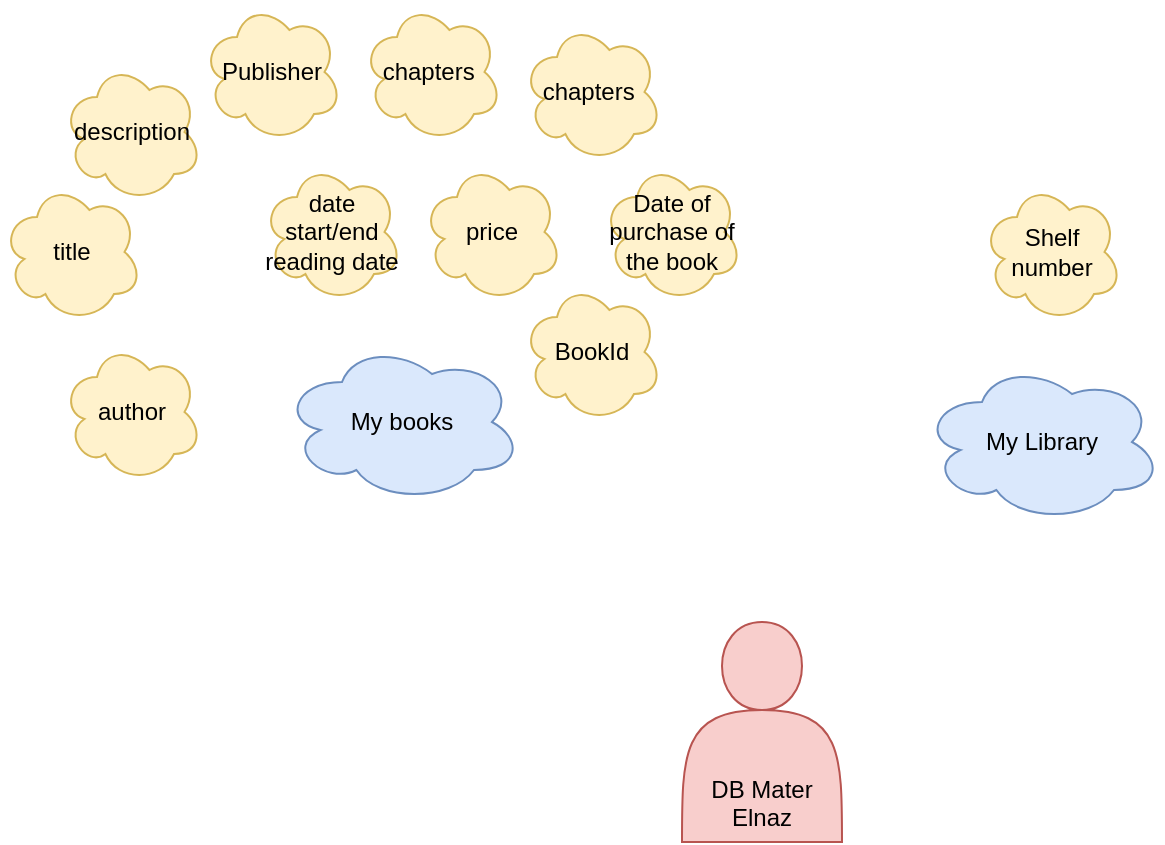 <mxfile>
    <diagram id="ZmRJ_ARcIgvyfihtIssW" name="Page-1">
        <mxGraphModel dx="774" dy="575" grid="1" gridSize="10" guides="1" tooltips="1" connect="1" arrows="1" fold="1" page="1" pageScale="1" pageWidth="850" pageHeight="1100" math="0" shadow="0">
            <root>
                <mxCell id="0"/>
                <mxCell id="1" parent="0"/>
                <mxCell id="2" value="&lt;br&gt;&lt;br&gt;&lt;br&gt;&lt;br&gt;&lt;br&gt;DB Mater&lt;br&gt;Elnaz" style="shape=actor;whiteSpace=wrap;html=1;fillColor=#f8cecc;strokeColor=#b85450;" parent="1" vertex="1">
                    <mxGeometry x="420" y="310" width="80" height="110" as="geometry"/>
                </mxCell>
                <mxCell id="3" value="My Library" style="ellipse;shape=cloud;whiteSpace=wrap;html=1;fillColor=#dae8fc;strokeColor=#6c8ebf;" parent="1" vertex="1">
                    <mxGeometry x="540" y="180" width="120" height="80" as="geometry"/>
                </mxCell>
                <mxCell id="4" value="My books" style="ellipse;shape=cloud;whiteSpace=wrap;html=1;fillColor=#dae8fc;strokeColor=#6c8ebf;" parent="1" vertex="1">
                    <mxGeometry x="220" y="170" width="120" height="80" as="geometry"/>
                </mxCell>
                <mxCell id="5" value="author" style="ellipse;shape=cloud;whiteSpace=wrap;html=1;fillColor=#fff2cc;strokeColor=#d6b656;" parent="1" vertex="1">
                    <mxGeometry x="110" y="170" width="70" height="70" as="geometry"/>
                </mxCell>
                <mxCell id="6" value="title" style="ellipse;shape=cloud;whiteSpace=wrap;html=1;fillColor=#fff2cc;strokeColor=#d6b656;" parent="1" vertex="1">
                    <mxGeometry x="80" y="90" width="70" height="70" as="geometry"/>
                </mxCell>
                <mxCell id="7" value="description" style="ellipse;shape=cloud;whiteSpace=wrap;html=1;fillColor=#fff2cc;strokeColor=#d6b656;" parent="1" vertex="1">
                    <mxGeometry x="110" y="30" width="70" height="70" as="geometry"/>
                </mxCell>
                <mxCell id="8" value="chapters&amp;nbsp;" style="ellipse;shape=cloud;whiteSpace=wrap;html=1;fillColor=#fff2cc;strokeColor=#d6b656;" parent="1" vertex="1">
                    <mxGeometry x="260" width="70" height="70" as="geometry"/>
                </mxCell>
                <mxCell id="9" value="chapters&amp;nbsp;" style="ellipse;shape=cloud;whiteSpace=wrap;html=1;fillColor=#fff2cc;strokeColor=#d6b656;" parent="1" vertex="1">
                    <mxGeometry x="340" y="10" width="70" height="70" as="geometry"/>
                </mxCell>
                <mxCell id="10" value="Date of purchase of the book" style="ellipse;shape=cloud;whiteSpace=wrap;html=1;fillColor=#fff2cc;strokeColor=#d6b656;" parent="1" vertex="1">
                    <mxGeometry x="380" y="80" width="70" height="70" as="geometry"/>
                </mxCell>
                <mxCell id="11" value="date&lt;br&gt;start/end reading date" style="ellipse;shape=cloud;whiteSpace=wrap;html=1;fillColor=#fff2cc;strokeColor=#d6b656;" parent="1" vertex="1">
                    <mxGeometry x="210" y="80" width="70" height="70" as="geometry"/>
                </mxCell>
                <mxCell id="12" value="price" style="ellipse;shape=cloud;whiteSpace=wrap;html=1;fillColor=#fff2cc;strokeColor=#d6b656;" parent="1" vertex="1">
                    <mxGeometry x="290" y="80" width="70" height="70" as="geometry"/>
                </mxCell>
                <mxCell id="13" value="Publisher" style="ellipse;shape=cloud;whiteSpace=wrap;html=1;fillColor=#fff2cc;strokeColor=#d6b656;" parent="1" vertex="1">
                    <mxGeometry x="180" width="70" height="70" as="geometry"/>
                </mxCell>
                <mxCell id="17" value="Shelf number" style="ellipse;shape=cloud;whiteSpace=wrap;html=1;fillColor=#fff2cc;strokeColor=#d6b656;" parent="1" vertex="1">
                    <mxGeometry x="570" y="90" width="70" height="70" as="geometry"/>
                </mxCell>
                <mxCell id="18" value="BookId" style="ellipse;shape=cloud;whiteSpace=wrap;html=1;fillColor=#fff2cc;strokeColor=#d6b656;" parent="1" vertex="1">
                    <mxGeometry x="340" y="140" width="70" height="70" as="geometry"/>
                </mxCell>
            </root>
        </mxGraphModel>
    </diagram>
    <diagram id="nxLmDFpmxV-x5t2cnU1N" name="Page-2">
        <mxGraphModel dx="774" dy="575" grid="1" gridSize="10" guides="1" tooltips="1" connect="1" arrows="1" fold="1" page="1" pageScale="1" pageWidth="850" pageHeight="1100" math="0" shadow="0">
            <root>
                <mxCell id="S16IUH8q7h0ZsMb76FpL-0"/>
                <mxCell id="S16IUH8q7h0ZsMb76FpL-1" parent="S16IUH8q7h0ZsMb76FpL-0"/>
                <mxCell id="S16IUH8q7h0ZsMb76FpL-2" value="Book" style="whiteSpace=wrap;html=1;align=center;fillColor=#dae8fc;strokeColor=#6c8ebf;" parent="S16IUH8q7h0ZsMb76FpL-1" vertex="1">
                    <mxGeometry x="180" y="200" width="100" height="60" as="geometry"/>
                </mxCell>
                <mxCell id="XFwWKkYpa4sdKjrxh0Q6-14" value="" style="edgeStyle=orthogonalEdgeStyle;rounded=0;orthogonalLoop=1;jettySize=auto;html=1;" parent="S16IUH8q7h0ZsMb76FpL-1" source="S16IUH8q7h0ZsMb76FpL-3" target="S16IUH8q7h0ZsMb76FpL-2" edge="1">
                    <mxGeometry relative="1" as="geometry"/>
                </mxCell>
                <mxCell id="S16IUH8q7h0ZsMb76FpL-3" value="Publisher" style="ellipse;whiteSpace=wrap;html=1;align=center;fillColor=#d5e8d4;strokeColor=#82b366;" parent="S16IUH8q7h0ZsMb76FpL-1" vertex="1">
                    <mxGeometry x="20" y="210" width="90" height="40" as="geometry"/>
                </mxCell>
                <mxCell id="S16IUH8q7h0ZsMb76FpL-5" value="author" style="ellipse;whiteSpace=wrap;html=1;align=center;fillColor=#d5e8d4;strokeColor=#82b366;" parent="S16IUH8q7h0ZsMb76FpL-1" vertex="1">
                    <mxGeometry x="330" y="120" width="100" height="40" as="geometry"/>
                </mxCell>
                <mxCell id="XFwWKkYpa4sdKjrxh0Q6-17" style="edgeStyle=orthogonalEdgeStyle;rounded=0;orthogonalLoop=1;jettySize=auto;html=1;entryX=0.5;entryY=1;entryDx=0;entryDy=0;" parent="S16IUH8q7h0ZsMb76FpL-1" source="S16IUH8q7h0ZsMb76FpL-6" target="S16IUH8q7h0ZsMb76FpL-2" edge="1">
                    <mxGeometry relative="1" as="geometry"/>
                </mxCell>
                <mxCell id="S16IUH8q7h0ZsMb76FpL-6" value="chapters&amp;nbsp;" style="ellipse;whiteSpace=wrap;html=1;align=center;fillColor=#d5e8d4;strokeColor=#82b366;" parent="S16IUH8q7h0ZsMb76FpL-1" vertex="1">
                    <mxGeometry x="190" y="300" width="90" height="40" as="geometry"/>
                </mxCell>
                <mxCell id="S16IUH8q7h0ZsMb76FpL-7" value="title" style="ellipse;whiteSpace=wrap;html=1;align=center;fillColor=#d5e8d4;strokeColor=#82b366;" parent="S16IUH8q7h0ZsMb76FpL-1" vertex="1">
                    <mxGeometry x="330" y="240" width="100" height="40" as="geometry"/>
                </mxCell>
                <mxCell id="S16IUH8q7h0ZsMb76FpL-8" value="description" style="ellipse;whiteSpace=wrap;html=1;align=center;fillColor=#d5e8d4;strokeColor=#82b366;" parent="S16IUH8q7h0ZsMb76FpL-1" vertex="1">
                    <mxGeometry x="300" y="295" width="90" height="30" as="geometry"/>
                </mxCell>
                <mxCell id="XFwWKkYpa4sdKjrxh0Q6-10" style="edgeStyle=orthogonalEdgeStyle;rounded=0;orthogonalLoop=1;jettySize=auto;html=1;entryX=0;entryY=0;entryDx=0;entryDy=0;" parent="S16IUH8q7h0ZsMb76FpL-1" source="S16IUH8q7h0ZsMb76FpL-9" target="S16IUH8q7h0ZsMb76FpL-2" edge="1">
                    <mxGeometry relative="1" as="geometry">
                        <mxPoint x="100" y="180" as="targetPoint"/>
                    </mxGeometry>
                </mxCell>
                <mxCell id="S16IUH8q7h0ZsMb76FpL-9" value="price" style="ellipse;whiteSpace=wrap;html=1;align=center;fillColor=#d5e8d4;strokeColor=#82b366;" parent="S16IUH8q7h0ZsMb76FpL-1" vertex="1">
                    <mxGeometry x="40" y="120" width="100" height="40" as="geometry"/>
                </mxCell>
                <mxCell id="08wPk7DQqOcbODKH1UtR-16" value="Put on the library shelf" style="shape=rhombus;double=1;perimeter=rhombusPerimeter;whiteSpace=wrap;html=1;align=center;fillColor=#008a00;strokeColor=#005700;fontColor=#ffffff;" parent="S16IUH8q7h0ZsMb76FpL-1" vertex="1">
                    <mxGeometry x="480" y="10" width="180" height="120" as="geometry"/>
                </mxCell>
                <mxCell id="08wPk7DQqOcbODKH1UtR-17" value="library" style="whiteSpace=wrap;html=1;align=center;fillColor=#1ba1e2;strokeColor=#006EAF;fontColor=#ffffff;" parent="S16IUH8q7h0ZsMb76FpL-1" vertex="1">
                    <mxGeometry x="590" y="220" width="110" height="40" as="geometry"/>
                </mxCell>
                <mxCell id="XFwWKkYpa4sdKjrxh0Q6-9" value="" style="edgeStyle=orthogonalEdgeStyle;rounded=0;orthogonalLoop=1;jettySize=auto;html=1;" parent="S16IUH8q7h0ZsMb76FpL-1" source="08wPk7DQqOcbODKH1UtR-18" target="S16IUH8q7h0ZsMb76FpL-2" edge="1">
                    <mxGeometry relative="1" as="geometry"/>
                </mxCell>
                <mxCell id="08wPk7DQqOcbODKH1UtR-18" value="BookId" style="ellipse;whiteSpace=wrap;html=1;align=center;fontStyle=4;fillColor=#d5e8d4;strokeColor=#82b366;" parent="S16IUH8q7h0ZsMb76FpL-1" vertex="1">
                    <mxGeometry x="190" y="110" width="100" height="40" as="geometry"/>
                </mxCell>
                <mxCell id="XFwWKkYpa4sdKjrxh0Q6-22" value="" style="edgeStyle=orthogonalEdgeStyle;rounded=0;orthogonalLoop=1;jettySize=auto;html=1;" parent="S16IUH8q7h0ZsMb76FpL-1" source="dqd5GUgWVGx6-iaclQYR-0" target="08wPk7DQqOcbODKH1UtR-17" edge="1">
                    <mxGeometry relative="1" as="geometry"/>
                </mxCell>
                <mxCell id="dqd5GUgWVGx6-iaclQYR-0" value="Shelf number" style="ellipse;whiteSpace=wrap;html=1;align=center;fontStyle=4;fillColor=#d5e8d4;strokeColor=#82b366;" parent="S16IUH8q7h0ZsMb76FpL-1" vertex="1">
                    <mxGeometry x="740" y="230" width="100" height="40" as="geometry"/>
                </mxCell>
                <mxCell id="XFwWKkYpa4sdKjrxh0Q6-21" value="" style="edgeStyle=orthogonalEdgeStyle;rounded=0;orthogonalLoop=1;jettySize=auto;html=1;" parent="S16IUH8q7h0ZsMb76FpL-1" source="XFwWKkYpa4sdKjrxh0Q6-0" target="08wPk7DQqOcbODKH1UtR-17" edge="1">
                    <mxGeometry relative="1" as="geometry"/>
                </mxCell>
                <mxCell id="XFwWKkYpa4sdKjrxh0Q6-0" value="BookId" style="ellipse;whiteSpace=wrap;html=1;align=center;fontStyle=4;fillColor=#d5e8d4;strokeColor=#82b366;" parent="S16IUH8q7h0ZsMb76FpL-1" vertex="1">
                    <mxGeometry x="600" y="310" width="100" height="40" as="geometry"/>
                </mxCell>
                <mxCell id="XFwWKkYpa4sdKjrxh0Q6-5" value="" style="edgeStyle=entityRelationEdgeStyle;fontSize=12;html=1;endArrow=ERmandOne;startArrow=ERmandOne;entryX=0;entryY=0.5;entryDx=0;entryDy=0;exitX=1;exitY=0.5;exitDx=0;exitDy=0;" parent="S16IUH8q7h0ZsMb76FpL-1" source="S16IUH8q7h0ZsMb76FpL-2" target="08wPk7DQqOcbODKH1UtR-16" edge="1">
                    <mxGeometry width="100" height="100" relative="1" as="geometry">
                        <mxPoint x="370" y="340" as="sourcePoint"/>
                        <mxPoint x="470" y="240" as="targetPoint"/>
                    </mxGeometry>
                </mxCell>
                <mxCell id="XFwWKkYpa4sdKjrxh0Q6-6" value="" style="edgeStyle=entityRelationEdgeStyle;fontSize=12;html=1;endArrow=ERmandOne;startArrow=ERmandOne;entryX=1;entryY=0.5;entryDx=0;entryDy=0;exitX=0.655;exitY=-0.015;exitDx=0;exitDy=0;exitPerimeter=0;" parent="S16IUH8q7h0ZsMb76FpL-1" source="08wPk7DQqOcbODKH1UtR-17" target="08wPk7DQqOcbODKH1UtR-16" edge="1">
                    <mxGeometry width="100" height="100" relative="1" as="geometry">
                        <mxPoint x="370" y="340" as="sourcePoint"/>
                        <mxPoint x="470" y="240" as="targetPoint"/>
                    </mxGeometry>
                </mxCell>
                <mxCell id="S16IUH8q7h0ZsMb76FpL-10" value="start/end reading" style="ellipse;whiteSpace=wrap;html=1;align=center;fillColor=#d5e8d4;strokeColor=#82b366;" parent="S16IUH8q7h0ZsMb76FpL-1" vertex="1">
                    <mxGeometry x="40" y="290" width="100" height="40" as="geometry"/>
                </mxCell>
                <mxCell id="XFwWKkYpa4sdKjrxh0Q6-25" value="" style="edgeStyle=orthogonalEdgeStyle;rounded=0;orthogonalLoop=1;jettySize=auto;html=1;entryX=0.132;entryY=1.057;entryDx=0;entryDy=0;entryPerimeter=0;exitX=0.988;exitY=0.275;exitDx=0;exitDy=0;exitPerimeter=0;" parent="S16IUH8q7h0ZsMb76FpL-1" source="S16IUH8q7h0ZsMb76FpL-10" target="S16IUH8q7h0ZsMb76FpL-2" edge="1">
                    <mxGeometry relative="1" as="geometry">
                        <mxPoint x="150" y="280" as="sourcePoint"/>
                        <mxPoint x="220" y="280" as="targetPoint"/>
                    </mxGeometry>
                </mxCell>
                <mxCell id="XFwWKkYpa4sdKjrxh0Q6-28" value="" style="edgeStyle=orthogonalEdgeStyle;rounded=0;orthogonalLoop=1;jettySize=auto;html=1;exitX=0.5;exitY=1;exitDx=0;exitDy=0;entryX=1;entryY=0;entryDx=0;entryDy=0;" parent="S16IUH8q7h0ZsMb76FpL-1" source="S16IUH8q7h0ZsMb76FpL-5" target="S16IUH8q7h0ZsMb76FpL-2" edge="1">
                    <mxGeometry relative="1" as="geometry">
                        <mxPoint x="400" y="200" as="sourcePoint"/>
                        <mxPoint x="470" y="200" as="targetPoint"/>
                    </mxGeometry>
                </mxCell>
                <mxCell id="XFwWKkYpa4sdKjrxh0Q6-31" value="" style="edgeStyle=orthogonalEdgeStyle;rounded=0;orthogonalLoop=1;jettySize=auto;html=1;entryX=1.004;entryY=0.897;entryDx=0;entryDy=0;entryPerimeter=0;" parent="S16IUH8q7h0ZsMb76FpL-1" target="S16IUH8q7h0ZsMb76FpL-2" edge="1">
                    <mxGeometry relative="1" as="geometry">
                        <mxPoint x="330" y="260" as="sourcePoint"/>
                        <mxPoint x="290" y="250" as="targetPoint"/>
                    </mxGeometry>
                </mxCell>
                <mxCell id="XFwWKkYpa4sdKjrxh0Q6-32" value="" style="edgeStyle=orthogonalEdgeStyle;rounded=0;orthogonalLoop=1;jettySize=auto;html=1;" parent="S16IUH8q7h0ZsMb76FpL-1" edge="1">
                    <mxGeometry relative="1" as="geometry">
                        <mxPoint x="310" y="295" as="sourcePoint"/>
                        <mxPoint x="270" y="260" as="targetPoint"/>
                    </mxGeometry>
                </mxCell>
            </root>
        </mxGraphModel>
    </diagram>
    <diagram id="6kGmIpIYqBZESDNd4O3s" name="Page-3">
        <mxGraphModel dx="774" dy="575" grid="1" gridSize="10" guides="1" tooltips="1" connect="1" arrows="1" fold="1" page="1" pageScale="1" pageWidth="850" pageHeight="1100" math="0" shadow="0">
            <root>
                <mxCell id="3V3fOZiEy-OUiI-_qJxr-0"/>
                <mxCell id="3V3fOZiEy-OUiI-_qJxr-1" parent="3V3fOZiEy-OUiI-_qJxr-0"/>
                <mxCell id="3V3fOZiEy-OUiI-_qJxr-2" value="Library" style="swimlane;fontStyle=0;childLayout=stackLayout;horizontal=1;startSize=26;fillColor=none;horizontalStack=0;resizeParent=1;resizeParentMax=0;resizeLast=0;collapsible=1;marginBottom=0;" parent="3V3fOZiEy-OUiI-_qJxr-1" vertex="1">
                    <mxGeometry x="130" y="160" width="140" height="104" as="geometry"/>
                </mxCell>
                <mxCell id="3V3fOZiEy-OUiI-_qJxr-3" value="bookId: int" style="text;strokeColor=none;fillColor=none;align=left;verticalAlign=top;spacingLeft=4;spacingRight=4;overflow=hidden;rotatable=0;points=[[0,0.5],[1,0.5]];portConstraint=eastwest;" parent="3V3fOZiEy-OUiI-_qJxr-2" vertex="1">
                    <mxGeometry y="26" width="140" height="26" as="geometry"/>
                </mxCell>
                <mxCell id="3V3fOZiEy-OUiI-_qJxr-4" value="bName: string" style="text;strokeColor=none;fillColor=none;align=left;verticalAlign=top;spacingLeft=4;spacingRight=4;overflow=hidden;rotatable=0;points=[[0,0.5],[1,0.5]];portConstraint=eastwest;" parent="3V3fOZiEy-OUiI-_qJxr-2" vertex="1">
                    <mxGeometry y="52" width="140" height="26" as="geometry"/>
                </mxCell>
                <mxCell id="3V3fOZiEy-OUiI-_qJxr-5" value="b: type" style="text;strokeColor=none;fillColor=none;align=left;verticalAlign=top;spacingLeft=4;spacingRight=4;overflow=hidden;rotatable=0;points=[[0,0.5],[1,0.5]];portConstraint=eastwest;" parent="3V3fOZiEy-OUiI-_qJxr-2" vertex="1">
                    <mxGeometry y="78" width="140" height="26" as="geometry"/>
                </mxCell>
            </root>
        </mxGraphModel>
    </diagram>
</mxfile>